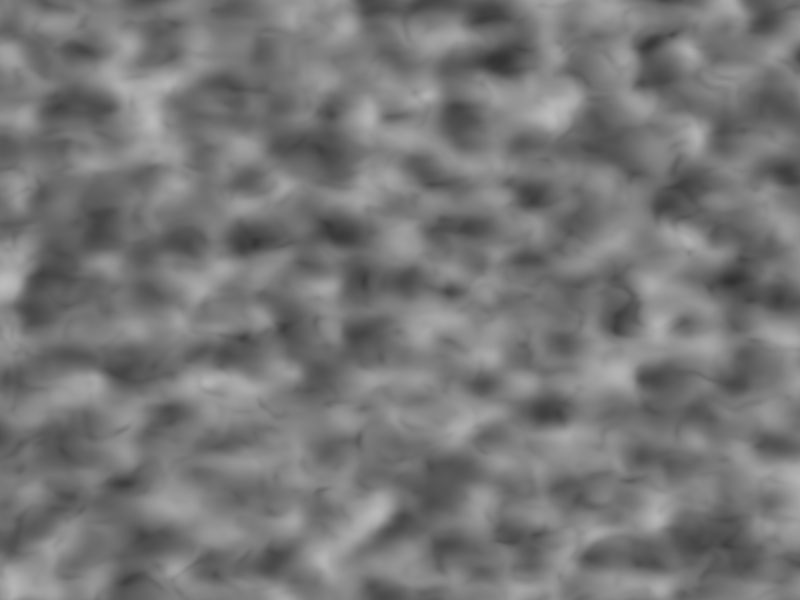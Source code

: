 // Copyright (C) 2004 Nicolas P. Rougier (rougier@loria.fr)//// This program is free software; you can redistribute it and/or// modify it under the terms of the GNU General Public License// as published by the Free Software Foundation; either version 2// of the License, or (at your option) any later version.//// This program is distributed in the hope that it will be useful,// but WITHOUT ANY WARRANTY; without even the implied warranty of// MERCHANTABILITY or FITNESS FOR A PARTICULAR PURPOSE.  See the// GNU General Public License for more details.//// You should have received a copy of the GNU General Public License// along with this program; if not, write to the Free Software// Foundation, Inc., 59 Temple Place - Suite 330, Boston, MA  02111-1307, USA.// ---------------------------------------------------------------------------// Persistence of Vision Ray Tracer Scene Description File// File: heightmap.pov// Vers: 3.5// Desc: // Date: 04/2004// Auth: Nicolas Rougier// Cmd : nice +10 povray +Iheightmap.pov +w512 +h512 +fn +a0.1 +am2 +P +oheightmap.png// ---------------------------------------------------------------------------#version 3.5;#include "functions.inc"#include "colors.inc"// ========================================//  Notes// ========================================// ========================================//  Switches// ========================================#declare dune_scale       = 20;#declare dune_attenuation = 0.75;// ========================================//  Settings// ========================================global_settings {  hf_gray_16 on}// ========================================//  Camera// ========================================#declare EyePos  = <0.5, 0.5, 1.0>;#declare EyeLook = <0.5, 0.5, 0.0>;camera {  orthographic  location EyePos  up 1*y right 1*y  look_at EyeLook}// ========================================//  Height field// ========================================#declare wave_1 = pigment {  dents turbulence .333 octaves 3 lambda .75 omega 1.5  color_map {	[0,1 color rgb .5 color rgb 0]  }  ramp_wave}#declare wave_2 = pigment {  bumps turbulence .125 octaves 2 lambda 1.25 omega .5  color_map {	[0,1 color rgb 1 color rgb 0]  }  ramp_wave}#declare dune = function {  pigment {	average turbulence .125 octaves 2 lambda 1.5 omega .25    pigment_map {	  [0.5 wave_1 scale 0.5]      [1.0 wave_2 translate .25]    }    ramp_wave  }}plane {z, 0  pigment {	function {	  dune(x*dune_scale,y*dune_scale,z*dune_scale).grey	  //* pow(sin (x*pi/2),dune_attenuation)	}	color_map {[0 rgb 0] [1 rgb 1]}  }  finish {ambient 1}}